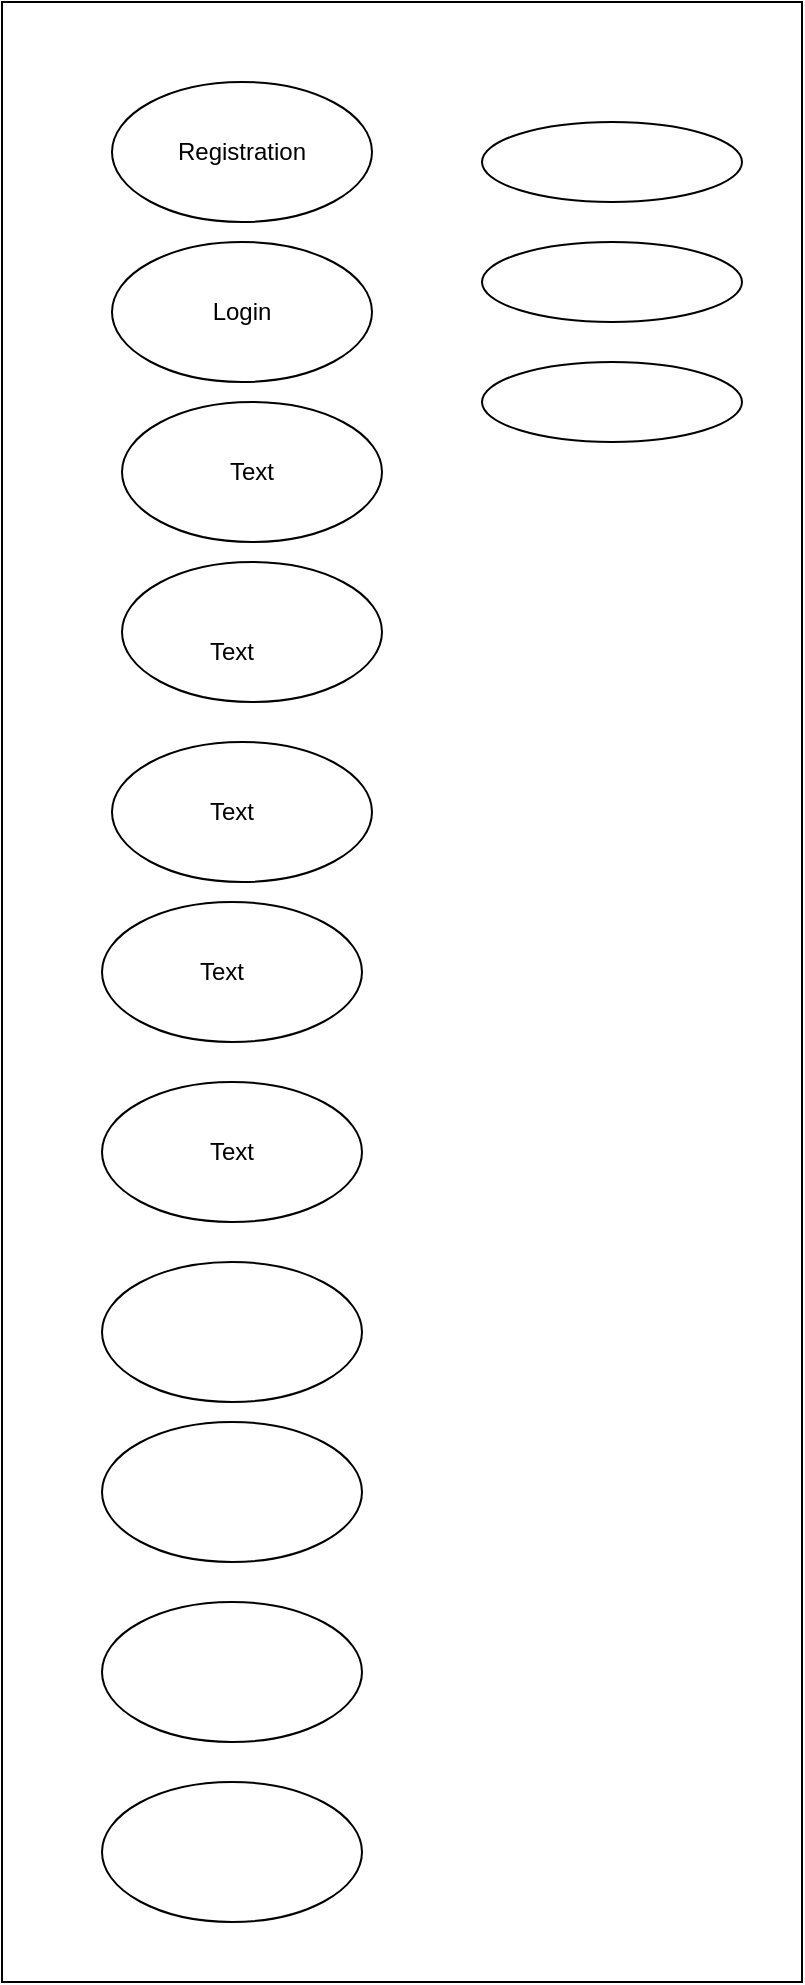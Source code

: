 <mxfile version="24.4.4" type="github">
  <diagram name="Page-1" id="km0xNDUY68IPDETmI-j8">
    <mxGraphModel dx="880" dy="468" grid="1" gridSize="10" guides="1" tooltips="1" connect="1" arrows="1" fold="1" page="1" pageScale="1" pageWidth="827" pageHeight="1169" math="0" shadow="0">
      <root>
        <mxCell id="0" />
        <mxCell id="1" parent="0" />
        <mxCell id="NNw7aEnBFesRzaQV4K_Q-4" value="" style="rounded=0;whiteSpace=wrap;html=1;" vertex="1" parent="1">
          <mxGeometry x="240" y="130" width="400" height="990" as="geometry" />
        </mxCell>
        <mxCell id="NNw7aEnBFesRzaQV4K_Q-5" value="" style="ellipse;whiteSpace=wrap;html=1;" vertex="1" parent="1">
          <mxGeometry x="295" y="170" width="130" height="70" as="geometry" />
        </mxCell>
        <mxCell id="NNw7aEnBFesRzaQV4K_Q-6" value="Registration" style="text;html=1;align=center;verticalAlign=middle;whiteSpace=wrap;rounded=0;" vertex="1" parent="1">
          <mxGeometry x="330" y="190" width="60" height="30" as="geometry" />
        </mxCell>
        <mxCell id="NNw7aEnBFesRzaQV4K_Q-7" value="" style="ellipse;whiteSpace=wrap;html=1;" vertex="1" parent="1">
          <mxGeometry x="295" y="250" width="130" height="70" as="geometry" />
        </mxCell>
        <mxCell id="NNw7aEnBFesRzaQV4K_Q-8" value="Login" style="text;html=1;align=center;verticalAlign=middle;whiteSpace=wrap;rounded=0;" vertex="1" parent="1">
          <mxGeometry x="330" y="270" width="60" height="30" as="geometry" />
        </mxCell>
        <mxCell id="NNw7aEnBFesRzaQV4K_Q-9" value="" style="ellipse;whiteSpace=wrap;html=1;" vertex="1" parent="1">
          <mxGeometry x="300" y="330" width="130" height="70" as="geometry" />
        </mxCell>
        <mxCell id="NNw7aEnBFesRzaQV4K_Q-10" value="Text" style="text;html=1;align=center;verticalAlign=middle;whiteSpace=wrap;rounded=0;" vertex="1" parent="1">
          <mxGeometry x="335" y="350" width="60" height="30" as="geometry" />
        </mxCell>
        <mxCell id="NNw7aEnBFesRzaQV4K_Q-11" value="" style="ellipse;whiteSpace=wrap;html=1;" vertex="1" parent="1">
          <mxGeometry x="300" y="410" width="130" height="70" as="geometry" />
        </mxCell>
        <mxCell id="NNw7aEnBFesRzaQV4K_Q-12" value="Text" style="text;html=1;align=center;verticalAlign=middle;whiteSpace=wrap;rounded=0;" vertex="1" parent="1">
          <mxGeometry x="325" y="440" width="60" height="30" as="geometry" />
        </mxCell>
        <mxCell id="NNw7aEnBFesRzaQV4K_Q-13" value="" style="ellipse;whiteSpace=wrap;html=1;" vertex="1" parent="1">
          <mxGeometry x="295" y="500" width="130" height="70" as="geometry" />
        </mxCell>
        <mxCell id="NNw7aEnBFesRzaQV4K_Q-14" value="Text" style="text;html=1;align=center;verticalAlign=middle;whiteSpace=wrap;rounded=0;" vertex="1" parent="1">
          <mxGeometry x="325" y="520" width="60" height="30" as="geometry" />
        </mxCell>
        <mxCell id="NNw7aEnBFesRzaQV4K_Q-15" value="" style="ellipse;whiteSpace=wrap;html=1;" vertex="1" parent="1">
          <mxGeometry x="290" y="580" width="130" height="70" as="geometry" />
        </mxCell>
        <mxCell id="NNw7aEnBFesRzaQV4K_Q-16" value="Text" style="text;html=1;align=center;verticalAlign=middle;whiteSpace=wrap;rounded=0;" vertex="1" parent="1">
          <mxGeometry x="320" y="600" width="60" height="30" as="geometry" />
        </mxCell>
        <mxCell id="NNw7aEnBFesRzaQV4K_Q-19" value="" style="ellipse;whiteSpace=wrap;html=1;" vertex="1" parent="1">
          <mxGeometry x="290" y="760" width="130" height="70" as="geometry" />
        </mxCell>
        <mxCell id="NNw7aEnBFesRzaQV4K_Q-21" value="" style="ellipse;whiteSpace=wrap;html=1;" vertex="1" parent="1">
          <mxGeometry x="290" y="670" width="130" height="70" as="geometry" />
        </mxCell>
        <mxCell id="NNw7aEnBFesRzaQV4K_Q-22" value="Text" style="text;html=1;align=center;verticalAlign=middle;whiteSpace=wrap;rounded=0;" vertex="1" parent="1">
          <mxGeometry x="325" y="690" width="60" height="30" as="geometry" />
        </mxCell>
        <mxCell id="NNw7aEnBFesRzaQV4K_Q-24" value="" style="ellipse;whiteSpace=wrap;html=1;" vertex="1" parent="1">
          <mxGeometry x="290" y="840" width="130" height="70" as="geometry" />
        </mxCell>
        <mxCell id="NNw7aEnBFesRzaQV4K_Q-25" value="" style="ellipse;whiteSpace=wrap;html=1;" vertex="1" parent="1">
          <mxGeometry x="290" y="930" width="130" height="70" as="geometry" />
        </mxCell>
        <mxCell id="NNw7aEnBFesRzaQV4K_Q-26" value="" style="ellipse;whiteSpace=wrap;html=1;" vertex="1" parent="1">
          <mxGeometry x="290" y="1020" width="130" height="70" as="geometry" />
        </mxCell>
        <mxCell id="NNw7aEnBFesRzaQV4K_Q-27" value="" style="ellipse;whiteSpace=wrap;html=1;" vertex="1" parent="1">
          <mxGeometry x="480" y="190" width="130" height="40" as="geometry" />
        </mxCell>
        <mxCell id="NNw7aEnBFesRzaQV4K_Q-28" value="" style="ellipse;whiteSpace=wrap;html=1;" vertex="1" parent="1">
          <mxGeometry x="480" y="250" width="130" height="40" as="geometry" />
        </mxCell>
        <mxCell id="NNw7aEnBFesRzaQV4K_Q-29" value="" style="ellipse;whiteSpace=wrap;html=1;" vertex="1" parent="1">
          <mxGeometry x="480" y="310" width="130" height="40" as="geometry" />
        </mxCell>
      </root>
    </mxGraphModel>
  </diagram>
</mxfile>
